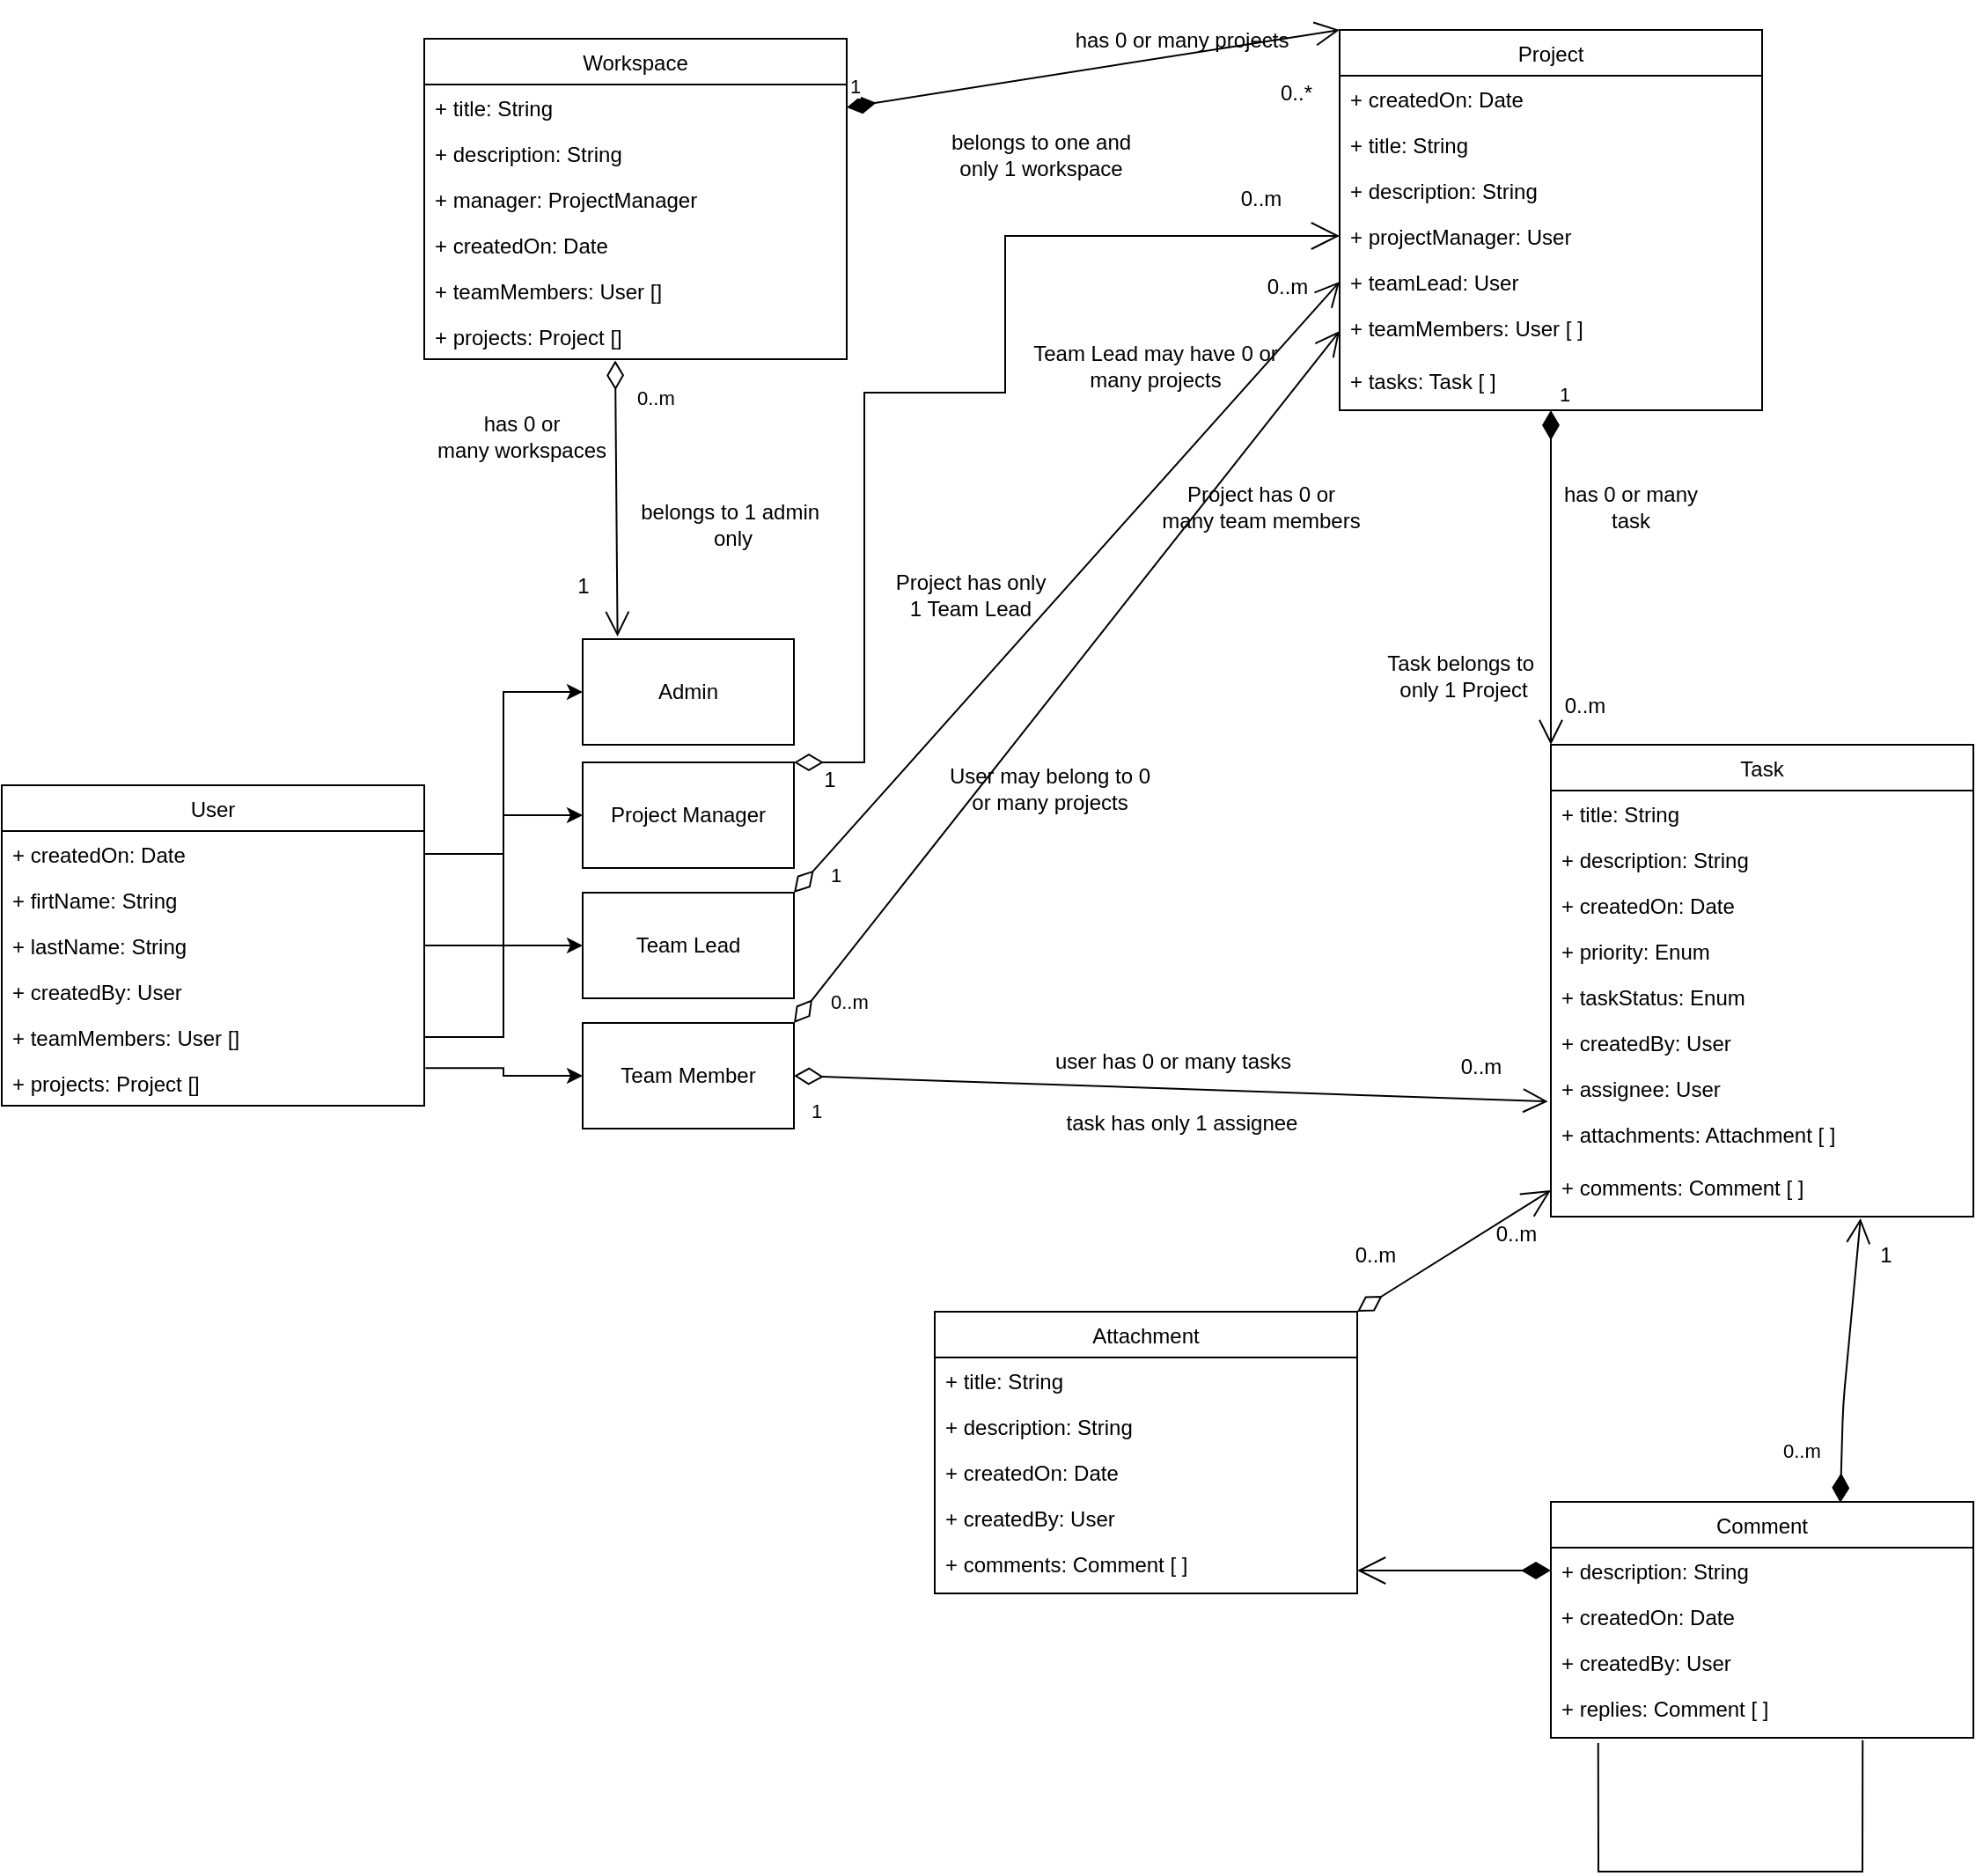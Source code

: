 <mxfile version="13.9.9" type="device"><diagram name="Page-1" id="c4acf3e9-155e-7222-9cf6-157b1a14988f"><mxGraphModel dx="2055" dy="1787" grid="1" gridSize="10" guides="1" tooltips="1" connect="1" arrows="1" fold="1" page="1" pageScale="1" pageWidth="850" pageHeight="1100" background="#ffffff" math="0" shadow="0"><root><mxCell id="0"/><mxCell id="1" parent="0"/><mxCell id="K55S2axV9dBQl9HVLlGH-17" value="Workspace" style="swimlane;fontStyle=0;childLayout=stackLayout;horizontal=1;startSize=26;fillColor=none;horizontalStack=0;resizeParent=1;resizeParentMax=0;resizeLast=0;collapsible=1;marginBottom=0;" parent="1" vertex="1"><mxGeometry x="30" y="-41" width="240" height="182" as="geometry"/></mxCell><mxCell id="K55S2axV9dBQl9HVLlGH-19" value="+ title: String" style="text;strokeColor=none;fillColor=none;align=left;verticalAlign=top;spacingLeft=4;spacingRight=4;overflow=hidden;rotatable=0;points=[[0,0.5],[1,0.5]];portConstraint=eastwest;" parent="K55S2axV9dBQl9HVLlGH-17" vertex="1"><mxGeometry y="26" width="240" height="26" as="geometry"/></mxCell><mxCell id="K55S2axV9dBQl9HVLlGH-20" value="+ description: String" style="text;strokeColor=none;fillColor=none;align=left;verticalAlign=top;spacingLeft=4;spacingRight=4;overflow=hidden;rotatable=0;points=[[0,0.5],[1,0.5]];portConstraint=eastwest;" parent="K55S2axV9dBQl9HVLlGH-17" vertex="1"><mxGeometry y="52" width="240" height="26" as="geometry"/></mxCell><mxCell id="K55S2axV9dBQl9HVLlGH-34" value="+ manager: ProjectManager" style="text;strokeColor=none;fillColor=none;align=left;verticalAlign=top;spacingLeft=4;spacingRight=4;overflow=hidden;rotatable=0;points=[[0,0.5],[1,0.5]];portConstraint=eastwest;" parent="K55S2axV9dBQl9HVLlGH-17" vertex="1"><mxGeometry y="78" width="240" height="26" as="geometry"/></mxCell><mxCell id="K55S2axV9dBQl9HVLlGH-18" value="+ createdOn: Date" style="text;strokeColor=none;fillColor=none;align=left;verticalAlign=top;spacingLeft=4;spacingRight=4;overflow=hidden;rotatable=0;points=[[0,0.5],[1,0.5]];portConstraint=eastwest;" parent="K55S2axV9dBQl9HVLlGH-17" vertex="1"><mxGeometry y="104" width="240" height="26" as="geometry"/></mxCell><mxCell id="K55S2axV9dBQl9HVLlGH-21" value="+ teamMembers: User []" style="text;strokeColor=none;fillColor=none;align=left;verticalAlign=top;spacingLeft=4;spacingRight=4;overflow=hidden;rotatable=0;points=[[0,0.5],[1,0.5]];portConstraint=eastwest;" parent="K55S2axV9dBQl9HVLlGH-17" vertex="1"><mxGeometry y="130" width="240" height="26" as="geometry"/></mxCell><mxCell id="K55S2axV9dBQl9HVLlGH-33" value="+ projects: Project []" style="text;strokeColor=none;fillColor=none;align=left;verticalAlign=top;spacingLeft=4;spacingRight=4;overflow=hidden;rotatable=0;points=[[0,0.5],[1,0.5]];portConstraint=eastwest;" parent="K55S2axV9dBQl9HVLlGH-17" vertex="1"><mxGeometry y="156" width="240" height="26" as="geometry"/></mxCell><mxCell id="K55S2axV9dBQl9HVLlGH-22" value="Project" style="swimlane;fontStyle=0;childLayout=stackLayout;horizontal=1;startSize=26;fillColor=none;horizontalStack=0;resizeParent=1;resizeParentMax=0;resizeLast=0;collapsible=1;marginBottom=0;" parent="1" vertex="1"><mxGeometry x="550" y="-46" width="240" height="216" as="geometry"/></mxCell><mxCell id="K55S2axV9dBQl9HVLlGH-23" value="+ createdOn: Date" style="text;strokeColor=none;fillColor=none;align=left;verticalAlign=top;spacingLeft=4;spacingRight=4;overflow=hidden;rotatable=0;points=[[0,0.5],[1,0.5]];portConstraint=eastwest;" parent="K55S2axV9dBQl9HVLlGH-22" vertex="1"><mxGeometry y="26" width="240" height="26" as="geometry"/></mxCell><mxCell id="K55S2axV9dBQl9HVLlGH-30" value="+ title: String" style="text;strokeColor=none;fillColor=none;align=left;verticalAlign=top;spacingLeft=4;spacingRight=4;overflow=hidden;rotatable=0;points=[[0,0.5],[1,0.5]];portConstraint=eastwest;" parent="K55S2axV9dBQl9HVLlGH-22" vertex="1"><mxGeometry y="52" width="240" height="26" as="geometry"/></mxCell><mxCell id="K55S2axV9dBQl9HVLlGH-36" value="+ description: String" style="text;strokeColor=none;fillColor=none;align=left;verticalAlign=top;spacingLeft=4;spacingRight=4;overflow=hidden;rotatable=0;points=[[0,0.5],[1,0.5]];portConstraint=eastwest;" parent="K55S2axV9dBQl9HVLlGH-22" vertex="1"><mxGeometry y="78" width="240" height="26" as="geometry"/></mxCell><mxCell id="K55S2axV9dBQl9HVLlGH-24" value="+ projectManager: User" style="text;strokeColor=none;fillColor=none;align=left;verticalAlign=top;spacingLeft=4;spacingRight=4;overflow=hidden;rotatable=0;points=[[0,0.5],[1,0.5]];portConstraint=eastwest;" parent="K55S2axV9dBQl9HVLlGH-22" vertex="1"><mxGeometry y="104" width="240" height="26" as="geometry"/></mxCell><mxCell id="K55S2axV9dBQl9HVLlGH-26" value="+ teamLead: User" style="text;strokeColor=none;fillColor=none;align=left;verticalAlign=top;spacingLeft=4;spacingRight=4;overflow=hidden;rotatable=0;points=[[0,0.5],[1,0.5]];portConstraint=eastwest;" parent="K55S2axV9dBQl9HVLlGH-22" vertex="1"><mxGeometry y="130" width="240" height="26" as="geometry"/></mxCell><mxCell id="K55S2axV9dBQl9HVLlGH-28" value="+ teamMembers: User [ ]" style="text;strokeColor=none;fillColor=none;align=left;verticalAlign=top;spacingLeft=4;spacingRight=4;overflow=hidden;rotatable=0;points=[[0,0.5],[1,0.5]];portConstraint=eastwest;" parent="K55S2axV9dBQl9HVLlGH-22" vertex="1"><mxGeometry y="156" width="240" height="30" as="geometry"/></mxCell><mxCell id="K55S2axV9dBQl9HVLlGH-29" value="+ tasks: Task [ ]" style="text;strokeColor=none;fillColor=none;align=left;verticalAlign=top;spacingLeft=4;spacingRight=4;overflow=hidden;rotatable=0;points=[[0,0.5],[1,0.5]];portConstraint=eastwest;" parent="K55S2axV9dBQl9HVLlGH-22" vertex="1"><mxGeometry y="186" width="240" height="30" as="geometry"/></mxCell><mxCell id="K55S2axV9dBQl9HVLlGH-41" value="1" style="endArrow=open;html=1;endSize=12;startArrow=diamondThin;startSize=14;startFill=1;align=left;verticalAlign=bottom;exitX=1;exitY=0.5;exitDx=0;exitDy=0;entryX=0;entryY=0;entryDx=0;entryDy=0;" parent="1" source="K55S2axV9dBQl9HVLlGH-19" target="K55S2axV9dBQl9HVLlGH-22" edge="1"><mxGeometry x="-1" y="3" relative="1" as="geometry"><mxPoint x="270" y="159" as="sourcePoint"/><mxPoint x="540" y="25" as="targetPoint"/></mxGeometry></mxCell><mxCell id="K55S2axV9dBQl9HVLlGH-43" value="0..*" style="text;html=1;align=center;verticalAlign=middle;resizable=0;points=[];autosize=1;" parent="1" vertex="1"><mxGeometry x="510" y="-20" width="30" height="20" as="geometry"/></mxCell><mxCell id="K55S2axV9dBQl9HVLlGH-44" value="has 0 or many projects" style="text;html=1;align=center;verticalAlign=middle;resizable=0;points=[];autosize=1;" parent="1" vertex="1"><mxGeometry x="390" y="-50" width="140" height="20" as="geometry"/></mxCell><mxCell id="K55S2axV9dBQl9HVLlGH-45" value="User" style="swimlane;fontStyle=0;childLayout=stackLayout;horizontal=1;startSize=26;fillColor=none;horizontalStack=0;resizeParent=1;resizeParentMax=0;resizeLast=0;collapsible=1;marginBottom=0;" parent="1" vertex="1"><mxGeometry x="-210" y="383" width="240" height="182" as="geometry"/></mxCell><mxCell id="K55S2axV9dBQl9HVLlGH-46" value="+ createdOn: Date" style="text;strokeColor=none;fillColor=none;align=left;verticalAlign=top;spacingLeft=4;spacingRight=4;overflow=hidden;rotatable=0;points=[[0,0.5],[1,0.5]];portConstraint=eastwest;" parent="K55S2axV9dBQl9HVLlGH-45" vertex="1"><mxGeometry y="26" width="240" height="26" as="geometry"/></mxCell><mxCell id="K55S2axV9dBQl9HVLlGH-47" value="+ firtName: String" style="text;strokeColor=none;fillColor=none;align=left;verticalAlign=top;spacingLeft=4;spacingRight=4;overflow=hidden;rotatable=0;points=[[0,0.5],[1,0.5]];portConstraint=eastwest;" parent="K55S2axV9dBQl9HVLlGH-45" vertex="1"><mxGeometry y="52" width="240" height="26" as="geometry"/></mxCell><mxCell id="K55S2axV9dBQl9HVLlGH-48" value="+ lastName: String" style="text;strokeColor=none;fillColor=none;align=left;verticalAlign=top;spacingLeft=4;spacingRight=4;overflow=hidden;rotatable=0;points=[[0,0.5],[1,0.5]];portConstraint=eastwest;" parent="K55S2axV9dBQl9HVLlGH-45" vertex="1"><mxGeometry y="78" width="240" height="26" as="geometry"/></mxCell><mxCell id="K55S2axV9dBQl9HVLlGH-49" value="+ createdBy: User" style="text;strokeColor=none;fillColor=none;align=left;verticalAlign=top;spacingLeft=4;spacingRight=4;overflow=hidden;rotatable=0;points=[[0,0.5],[1,0.5]];portConstraint=eastwest;" parent="K55S2axV9dBQl9HVLlGH-45" vertex="1"><mxGeometry y="104" width="240" height="26" as="geometry"/></mxCell><mxCell id="K55S2axV9dBQl9HVLlGH-50" value="+ teamMembers: User []" style="text;strokeColor=none;fillColor=none;align=left;verticalAlign=top;spacingLeft=4;spacingRight=4;overflow=hidden;rotatable=0;points=[[0,0.5],[1,0.5]];portConstraint=eastwest;" parent="K55S2axV9dBQl9HVLlGH-45" vertex="1"><mxGeometry y="130" width="240" height="26" as="geometry"/></mxCell><mxCell id="K55S2axV9dBQl9HVLlGH-51" value="+ projects: Project []" style="text;strokeColor=none;fillColor=none;align=left;verticalAlign=top;spacingLeft=4;spacingRight=4;overflow=hidden;rotatable=0;points=[[0,0.5],[1,0.5]];portConstraint=eastwest;" parent="K55S2axV9dBQl9HVLlGH-45" vertex="1"><mxGeometry y="156" width="240" height="26" as="geometry"/></mxCell><mxCell id="K55S2axV9dBQl9HVLlGH-52" value="belongs to one and &lt;br&gt;only 1 workspace" style="text;html=1;align=center;verticalAlign=middle;resizable=0;points=[];autosize=1;" parent="1" vertex="1"><mxGeometry x="320" y="10" width="120" height="30" as="geometry"/></mxCell><mxCell id="K55S2axV9dBQl9HVLlGH-53" value="0..m" style="endArrow=open;html=1;endSize=12;startArrow=diamondThin;startSize=14;startFill=0;align=left;verticalAlign=bottom;entryX=0.165;entryY=-0.025;entryDx=0;entryDy=0;entryPerimeter=0;exitX=0.452;exitY=1.027;exitDx=0;exitDy=0;exitPerimeter=0;" parent="1" source="K55S2axV9dBQl9HVLlGH-33" edge="1" target="cklMBF23DZ4W8TDYlXoo-2"><mxGeometry x="-0.616" y="10" relative="1" as="geometry"><mxPoint x="140" y="145" as="sourcePoint"/><mxPoint x="110" y="280" as="targetPoint"/><mxPoint as="offset"/></mxGeometry></mxCell><mxCell id="K55S2axV9dBQl9HVLlGH-54" style="edgeStyle=none;rounded=0;orthogonalLoop=1;jettySize=auto;html=1;exitX=0.75;exitY=0;exitDx=0;exitDy=0;startSize=26;" parent="1" source="K55S2axV9dBQl9HVLlGH-45" target="K55S2axV9dBQl9HVLlGH-45" edge="1"><mxGeometry relative="1" as="geometry"/></mxCell><mxCell id="K55S2axV9dBQl9HVLlGH-55" value="has 0 or &lt;br&gt;many workspaces" style="text;html=1;align=center;verticalAlign=middle;resizable=0;points=[];autosize=1;" parent="1" vertex="1"><mxGeometry x="30" y="170" width="110" height="30" as="geometry"/></mxCell><mxCell id="K55S2axV9dBQl9HVLlGH-57" value="belongs to 1 admin&amp;nbsp;&lt;br&gt;only" style="text;html=1;align=center;verticalAlign=middle;resizable=0;points=[];autosize=1;" parent="1" vertex="1"><mxGeometry x="145" y="220" width="120" height="30" as="geometry"/></mxCell><mxCell id="K55S2axV9dBQl9HVLlGH-71" value="0..m" style="endArrow=open;html=1;endSize=12;startArrow=diamondThin;startSize=14;startFill=0;align=left;verticalAlign=bottom;entryX=0;entryY=0.5;entryDx=0;entryDy=0;exitX=1;exitY=0;exitDx=0;exitDy=0;" parent="1" source="937f4_zgCBCIxlXmO917-8" target="K55S2axV9dBQl9HVLlGH-28" edge="1"><mxGeometry x="-0.943" y="-13" relative="1" as="geometry"><mxPoint x="280" y="440" as="sourcePoint"/><mxPoint x="630" y="509" as="targetPoint"/><mxPoint as="offset"/></mxGeometry></mxCell><mxCell id="K55S2axV9dBQl9HVLlGH-72" value="Project has 0 or&lt;br&gt;many team members" style="text;html=1;align=center;verticalAlign=middle;resizable=0;points=[];autosize=1;" parent="1" vertex="1"><mxGeometry x="440" y="210" width="130" height="30" as="geometry"/></mxCell><mxCell id="K55S2axV9dBQl9HVLlGH-84" value="Task" style="swimlane;fontStyle=0;childLayout=stackLayout;horizontal=1;startSize=26;fillColor=none;horizontalStack=0;resizeParent=1;resizeParentMax=0;resizeLast=0;collapsible=1;marginBottom=0;" parent="1" vertex="1"><mxGeometry x="670" y="360" width="240" height="268" as="geometry"/></mxCell><mxCell id="K55S2axV9dBQl9HVLlGH-86" value="+ title: String" style="text;strokeColor=none;fillColor=none;align=left;verticalAlign=top;spacingLeft=4;spacingRight=4;overflow=hidden;rotatable=0;points=[[0,0.5],[1,0.5]];portConstraint=eastwest;" parent="K55S2axV9dBQl9HVLlGH-84" vertex="1"><mxGeometry y="26" width="240" height="26" as="geometry"/></mxCell><mxCell id="K55S2axV9dBQl9HVLlGH-87" value="+ description: String" style="text;strokeColor=none;fillColor=none;align=left;verticalAlign=top;spacingLeft=4;spacingRight=4;overflow=hidden;rotatable=0;points=[[0,0.5],[1,0.5]];portConstraint=eastwest;" parent="K55S2axV9dBQl9HVLlGH-84" vertex="1"><mxGeometry y="52" width="240" height="26" as="geometry"/></mxCell><mxCell id="K55S2axV9dBQl9HVLlGH-85" value="+ createdOn: Date" style="text;strokeColor=none;fillColor=none;align=left;verticalAlign=top;spacingLeft=4;spacingRight=4;overflow=hidden;rotatable=0;points=[[0,0.5],[1,0.5]];portConstraint=eastwest;" parent="K55S2axV9dBQl9HVLlGH-84" vertex="1"><mxGeometry y="78" width="240" height="26" as="geometry"/></mxCell><mxCell id="K55S2axV9dBQl9HVLlGH-92" value="+ priority: Enum" style="text;strokeColor=none;fillColor=none;align=left;verticalAlign=top;spacingLeft=4;spacingRight=4;overflow=hidden;rotatable=0;points=[[0,0.5],[1,0.5]];portConstraint=eastwest;" parent="K55S2axV9dBQl9HVLlGH-84" vertex="1"><mxGeometry y="104" width="240" height="26" as="geometry"/></mxCell><mxCell id="K55S2axV9dBQl9HVLlGH-93" value="+ taskStatus: Enum" style="text;strokeColor=none;fillColor=none;align=left;verticalAlign=top;spacingLeft=4;spacingRight=4;overflow=hidden;rotatable=0;points=[[0,0.5],[1,0.5]];portConstraint=eastwest;" parent="K55S2axV9dBQl9HVLlGH-84" vertex="1"><mxGeometry y="130" width="240" height="26" as="geometry"/></mxCell><mxCell id="K55S2axV9dBQl9HVLlGH-88" value="+ createdBy: User" style="text;strokeColor=none;fillColor=none;align=left;verticalAlign=top;spacingLeft=4;spacingRight=4;overflow=hidden;rotatable=0;points=[[0,0.5],[1,0.5]];portConstraint=eastwest;" parent="K55S2axV9dBQl9HVLlGH-84" vertex="1"><mxGeometry y="156" width="240" height="26" as="geometry"/></mxCell><mxCell id="K55S2axV9dBQl9HVLlGH-89" value="+ assignee: User" style="text;strokeColor=none;fillColor=none;align=left;verticalAlign=top;spacingLeft=4;spacingRight=4;overflow=hidden;rotatable=0;points=[[0,0.5],[1,0.5]];portConstraint=eastwest;" parent="K55S2axV9dBQl9HVLlGH-84" vertex="1"><mxGeometry y="182" width="240" height="26" as="geometry"/></mxCell><mxCell id="K55S2axV9dBQl9HVLlGH-91" value="+ attachments: Attachment [ ]" style="text;strokeColor=none;fillColor=none;align=left;verticalAlign=top;spacingLeft=4;spacingRight=4;overflow=hidden;rotatable=0;points=[[0,0.5],[1,0.5]];portConstraint=eastwest;" parent="K55S2axV9dBQl9HVLlGH-84" vertex="1"><mxGeometry y="208" width="240" height="30" as="geometry"/></mxCell><mxCell id="K55S2axV9dBQl9HVLlGH-102" value="+ comments: Comment [ ]" style="text;strokeColor=none;fillColor=none;align=left;verticalAlign=top;spacingLeft=4;spacingRight=4;overflow=hidden;rotatable=0;points=[[0,0.5],[1,0.5]];portConstraint=eastwest;" parent="K55S2axV9dBQl9HVLlGH-84" vertex="1"><mxGeometry y="238" width="240" height="30" as="geometry"/></mxCell><mxCell id="K55S2axV9dBQl9HVLlGH-94" value="1" style="endArrow=open;html=1;endSize=12;startArrow=diamondThin;startSize=14;startFill=0;align=left;verticalAlign=bottom;entryX=-0.007;entryY=0.792;entryDx=0;entryDy=0;entryPerimeter=0;exitX=1;exitY=0.5;exitDx=0;exitDy=0;" parent="1" source="937f4_zgCBCIxlXmO917-8" target="K55S2axV9dBQl9HVLlGH-89" edge="1"><mxGeometry x="-0.959" y="-29" relative="1" as="geometry"><mxPoint x="290" y="511" as="sourcePoint"/><mxPoint x="632.88" y="320.0" as="targetPoint"/><mxPoint as="offset"/><Array as="points"/></mxGeometry></mxCell><mxCell id="K55S2axV9dBQl9HVLlGH-95" value="task has only 1 assignee" style="text;html=1;align=center;verticalAlign=middle;resizable=0;points=[];autosize=1;" parent="1" vertex="1"><mxGeometry x="385" y="565" width="150" height="20" as="geometry"/></mxCell><mxCell id="K55S2axV9dBQl9HVLlGH-96" value="0..m" style="text;html=1;align=center;verticalAlign=middle;resizable=0;points=[];autosize=1;" parent="1" vertex="1"><mxGeometry x="610" y="533" width="40" height="20" as="geometry"/></mxCell><mxCell id="K55S2axV9dBQl9HVLlGH-97" value="user has 0 or many tasks" style="text;html=1;align=center;verticalAlign=middle;resizable=0;points=[];autosize=1;" parent="1" vertex="1"><mxGeometry x="380" y="530" width="150" height="20" as="geometry"/></mxCell><mxCell id="K55S2axV9dBQl9HVLlGH-98" value="1" style="endArrow=open;html=1;endSize=12;startArrow=diamondThin;startSize=14;startFill=1;align=left;verticalAlign=bottom;entryX=0;entryY=0;entryDx=0;entryDy=0;" parent="1" source="K55S2axV9dBQl9HVLlGH-29" target="K55S2axV9dBQl9HVLlGH-84" edge="1"><mxGeometry x="-1" y="3" relative="1" as="geometry"><mxPoint x="810" y="294" as="sourcePoint"/><mxPoint x="1080" y="294" as="targetPoint"/></mxGeometry></mxCell><mxCell id="K55S2axV9dBQl9HVLlGH-99" value="has 0 or many&lt;br&gt;task" style="text;html=1;align=center;verticalAlign=middle;resizable=0;points=[];autosize=1;" parent="1" vertex="1"><mxGeometry x="670" y="210" width="90" height="30" as="geometry"/></mxCell><mxCell id="K55S2axV9dBQl9HVLlGH-100" value="0..m" style="text;html=1;align=center;verticalAlign=middle;resizable=0;points=[];autosize=1;" parent="1" vertex="1"><mxGeometry x="669" y="328" width="40" height="20" as="geometry"/></mxCell><mxCell id="K55S2axV9dBQl9HVLlGH-101" value="Task belongs to&amp;nbsp;&lt;br&gt;only 1 Project" style="text;html=1;align=center;verticalAlign=middle;resizable=0;points=[];autosize=1;" parent="1" vertex="1"><mxGeometry x="570" y="306" width="100" height="30" as="geometry"/></mxCell><mxCell id="K55S2axV9dBQl9HVLlGH-103" value="User may belong to 0&lt;br&gt;or many projects" style="text;html=1;align=center;verticalAlign=middle;resizable=0;points=[];autosize=1;" parent="1" vertex="1"><mxGeometry x="320" y="370" width="130" height="30" as="geometry"/></mxCell><mxCell id="K55S2axV9dBQl9HVLlGH-104" value="Attachment" style="swimlane;fontStyle=0;childLayout=stackLayout;horizontal=1;startSize=26;fillColor=none;horizontalStack=0;resizeParent=1;resizeParentMax=0;resizeLast=0;collapsible=1;marginBottom=0;" parent="1" vertex="1"><mxGeometry x="320" y="682" width="240" height="160" as="geometry"/></mxCell><mxCell id="K55S2axV9dBQl9HVLlGH-105" value="+ title: String" style="text;strokeColor=none;fillColor=none;align=left;verticalAlign=top;spacingLeft=4;spacingRight=4;overflow=hidden;rotatable=0;points=[[0,0.5],[1,0.5]];portConstraint=eastwest;" parent="K55S2axV9dBQl9HVLlGH-104" vertex="1"><mxGeometry y="26" width="240" height="26" as="geometry"/></mxCell><mxCell id="K55S2axV9dBQl9HVLlGH-106" value="+ description: String" style="text;strokeColor=none;fillColor=none;align=left;verticalAlign=top;spacingLeft=4;spacingRight=4;overflow=hidden;rotatable=0;points=[[0,0.5],[1,0.5]];portConstraint=eastwest;" parent="K55S2axV9dBQl9HVLlGH-104" vertex="1"><mxGeometry y="52" width="240" height="26" as="geometry"/></mxCell><mxCell id="K55S2axV9dBQl9HVLlGH-107" value="+ createdOn: Date" style="text;strokeColor=none;fillColor=none;align=left;verticalAlign=top;spacingLeft=4;spacingRight=4;overflow=hidden;rotatable=0;points=[[0,0.5],[1,0.5]];portConstraint=eastwest;" parent="K55S2axV9dBQl9HVLlGH-104" vertex="1"><mxGeometry y="78" width="240" height="26" as="geometry"/></mxCell><mxCell id="K55S2axV9dBQl9HVLlGH-108" value="+ createdBy: User" style="text;strokeColor=none;fillColor=none;align=left;verticalAlign=top;spacingLeft=4;spacingRight=4;overflow=hidden;rotatable=0;points=[[0,0.5],[1,0.5]];portConstraint=eastwest;" parent="K55S2axV9dBQl9HVLlGH-104" vertex="1"><mxGeometry y="104" width="240" height="26" as="geometry"/></mxCell><mxCell id="K55S2axV9dBQl9HVLlGH-113" value="+ comments: Comment [ ]" style="text;strokeColor=none;fillColor=none;align=left;verticalAlign=top;spacingLeft=4;spacingRight=4;overflow=hidden;rotatable=0;points=[[0,0.5],[1,0.5]];portConstraint=eastwest;" parent="K55S2axV9dBQl9HVLlGH-104" vertex="1"><mxGeometry y="130" width="240" height="30" as="geometry"/></mxCell><mxCell id="K55S2axV9dBQl9HVLlGH-114" value="Comment" style="swimlane;fontStyle=0;childLayout=stackLayout;horizontal=1;startSize=26;fillColor=none;horizontalStack=0;resizeParent=1;resizeParentMax=0;resizeLast=0;collapsible=1;marginBottom=0;" parent="1" vertex="1"><mxGeometry x="670" y="790" width="240" height="134" as="geometry"/></mxCell><mxCell id="K55S2axV9dBQl9HVLlGH-116" value="+ description: String" style="text;strokeColor=none;fillColor=none;align=left;verticalAlign=top;spacingLeft=4;spacingRight=4;overflow=hidden;rotatable=0;points=[[0,0.5],[1,0.5]];portConstraint=eastwest;" parent="K55S2axV9dBQl9HVLlGH-114" vertex="1"><mxGeometry y="26" width="240" height="26" as="geometry"/></mxCell><mxCell id="K55S2axV9dBQl9HVLlGH-117" value="+ createdOn: Date" style="text;strokeColor=none;fillColor=none;align=left;verticalAlign=top;spacingLeft=4;spacingRight=4;overflow=hidden;rotatable=0;points=[[0,0.5],[1,0.5]];portConstraint=eastwest;" parent="K55S2axV9dBQl9HVLlGH-114" vertex="1"><mxGeometry y="52" width="240" height="26" as="geometry"/></mxCell><mxCell id="K55S2axV9dBQl9HVLlGH-118" value="+ createdBy: User" style="text;strokeColor=none;fillColor=none;align=left;verticalAlign=top;spacingLeft=4;spacingRight=4;overflow=hidden;rotatable=0;points=[[0,0.5],[1,0.5]];portConstraint=eastwest;" parent="K55S2axV9dBQl9HVLlGH-114" vertex="1"><mxGeometry y="78" width="240" height="26" as="geometry"/></mxCell><mxCell id="K55S2axV9dBQl9HVLlGH-122" value="+ replies: Comment [ ]" style="text;strokeColor=none;fillColor=none;align=left;verticalAlign=top;spacingLeft=4;spacingRight=4;overflow=hidden;rotatable=0;points=[[0,0.5],[1,0.5]];portConstraint=eastwest;" parent="K55S2axV9dBQl9HVLlGH-114" vertex="1"><mxGeometry y="104" width="240" height="30" as="geometry"/></mxCell><mxCell id="K55S2axV9dBQl9HVLlGH-129" style="edgeStyle=none;rounded=0;orthogonalLoop=1;jettySize=auto;html=1;exitX=0.112;exitY=1.1;exitDx=0;exitDy=0;entryX=0.738;entryY=1.047;entryDx=0;entryDy=0;entryPerimeter=0;startArrow=none;startFill=0;endArrow=none;endFill=0;exitPerimeter=0;" parent="K55S2axV9dBQl9HVLlGH-114" source="K55S2axV9dBQl9HVLlGH-122" target="K55S2axV9dBQl9HVLlGH-122" edge="1"><mxGeometry relative="1" as="geometry"><Array as="points"><mxPoint x="27" y="210"/><mxPoint x="177" y="210"/></Array></mxGeometry></mxCell><mxCell id="K55S2axV9dBQl9HVLlGH-124" value="0..m" style="endArrow=open;html=1;endSize=12;startArrow=diamondThin;startSize=14;startFill=1;align=left;verticalAlign=bottom;entryX=0.733;entryY=1.033;entryDx=0;entryDy=0;exitX=0.685;exitY=0.004;exitDx=0;exitDy=0;entryPerimeter=0;exitPerimeter=0;" parent="1" source="K55S2axV9dBQl9HVLlGH-114" target="K55S2axV9dBQl9HVLlGH-102" edge="1"><mxGeometry x="-0.757" y="35" relative="1" as="geometry"><mxPoint x="970" y="600" as="sourcePoint"/><mxPoint x="970" y="702" as="targetPoint"/><Array as="points"><mxPoint x="836" y="735"/></Array><mxPoint as="offset"/></mxGeometry></mxCell><mxCell id="K55S2axV9dBQl9HVLlGH-127" value="1" style="text;html=1;align=center;verticalAlign=middle;resizable=0;points=[];autosize=1;" parent="1" vertex="1"><mxGeometry x="850" y="640" width="20" height="20" as="geometry"/></mxCell><mxCell id="K55S2axV9dBQl9HVLlGH-130" style="edgeStyle=none;rounded=0;orthogonalLoop=1;jettySize=auto;html=1;exitX=0;exitY=0.5;exitDx=0;exitDy=0;startArrow=open;startFill=0;endArrow=diamondThin;endFill=0;entryX=1;entryY=0;entryDx=0;entryDy=0;strokeWidth=1;targetPerimeterSpacing=6;sourcePerimeterSpacing=6;endSize=14;startSize=14;" parent="1" source="K55S2axV9dBQl9HVLlGH-102" target="K55S2axV9dBQl9HVLlGH-104" edge="1"><mxGeometry relative="1" as="geometry"><mxPoint x="570" y="680" as="targetPoint"/></mxGeometry></mxCell><mxCell id="K55S2axV9dBQl9HVLlGH-131" style="edgeStyle=none;rounded=0;orthogonalLoop=1;jettySize=auto;html=1;entryX=0;entryY=0.5;entryDx=0;entryDy=0;startArrow=open;startFill=0;startSize=14;sourcePerimeterSpacing=6;endArrow=diamondThin;endFill=1;endSize=14;targetPerimeterSpacing=6;strokeWidth=1;exitX=1;exitY=0.654;exitDx=0;exitDy=0;exitPerimeter=0;" parent="1" target="K55S2axV9dBQl9HVLlGH-116" edge="1"><mxGeometry relative="1" as="geometry"><mxPoint x="560" y="829.004" as="sourcePoint"/></mxGeometry></mxCell><mxCell id="K55S2axV9dBQl9HVLlGH-132" value="0..m" style="text;html=1;align=center;verticalAlign=middle;resizable=0;points=[];autosize=1;" parent="1" vertex="1"><mxGeometry x="630" y="628" width="40" height="20" as="geometry"/></mxCell><mxCell id="K55S2axV9dBQl9HVLlGH-133" value="0..m" style="text;html=1;align=center;verticalAlign=middle;resizable=0;points=[];autosize=1;" parent="1" vertex="1"><mxGeometry x="550" y="640" width="40" height="20" as="geometry"/></mxCell><mxCell id="937f4_zgCBCIxlXmO917-8" value="Team Member" style="rounded=0;whiteSpace=wrap;html=1;" parent="1" vertex="1"><mxGeometry x="120" y="518" width="120" height="60" as="geometry"/></mxCell><mxCell id="937f4_zgCBCIxlXmO917-9" value="Team Lead" style="rounded=0;whiteSpace=wrap;html=1;" parent="1" vertex="1"><mxGeometry x="120" y="444" width="120" height="60" as="geometry"/></mxCell><mxCell id="937f4_zgCBCIxlXmO917-10" value="Project Manager" style="rounded=0;whiteSpace=wrap;html=1;" parent="1" vertex="1"><mxGeometry x="120" y="370" width="120" height="60" as="geometry"/></mxCell><mxCell id="SdKX9xctofL5-6rclWsS-2" value="1" style="endArrow=open;html=1;endSize=12;startArrow=diamondThin;startSize=14;startFill=0;align=left;verticalAlign=bottom;entryX=0;entryY=0.5;entryDx=0;entryDy=0;exitX=1;exitY=0;exitDx=0;exitDy=0;" parent="1" source="937f4_zgCBCIxlXmO917-9" target="K55S2axV9dBQl9HVLlGH-26" edge="1"><mxGeometry x="-0.943" y="-13" relative="1" as="geometry"><mxPoint x="150" y="455.81" as="sourcePoint"/><mxPoint x="552.88" y="110.0" as="targetPoint"/><mxPoint as="offset"/></mxGeometry></mxCell><mxCell id="SdKX9xctofL5-6rclWsS-3" value="Project has only&lt;br&gt;1 Team Lead" style="text;html=1;align=center;verticalAlign=middle;resizable=0;points=[];autosize=1;" parent="1" vertex="1"><mxGeometry x="290" y="260" width="100" height="30" as="geometry"/></mxCell><mxCell id="SdKX9xctofL5-6rclWsS-4" value="Team Lead may have 0 or&lt;br&gt;many projects" style="text;html=1;align=center;verticalAlign=middle;resizable=0;points=[];autosize=1;" parent="1" vertex="1"><mxGeometry x="370" y="130" width="150" height="30" as="geometry"/></mxCell><mxCell id="SdKX9xctofL5-6rclWsS-6" value="0..m" style="text;html=1;align=center;verticalAlign=middle;resizable=0;points=[];autosize=1;" parent="1" vertex="1"><mxGeometry x="500" y="90" width="40" height="20" as="geometry"/></mxCell><mxCell id="SdKX9xctofL5-6rclWsS-7" style="edgeStyle=orthogonalEdgeStyle;rounded=0;orthogonalLoop=1;jettySize=auto;html=1;exitX=0;exitY=0.5;exitDx=0;exitDy=0;entryX=1;entryY=0;entryDx=0;entryDy=0;endArrow=diamondThin;endFill=0;endSize=14;startSize=14;startArrow=open;startFill=0;" parent="1" source="K55S2axV9dBQl9HVLlGH-24" target="937f4_zgCBCIxlXmO917-10" edge="1"><mxGeometry relative="1" as="geometry"><Array as="points"><mxPoint x="360" y="71"/><mxPoint x="360" y="160"/><mxPoint x="280" y="160"/><mxPoint x="280" y="370"/></Array></mxGeometry></mxCell><mxCell id="SdKX9xctofL5-6rclWsS-9" value="1" style="text;html=1;align=center;verticalAlign=middle;resizable=0;points=[];autosize=1;" parent="1" vertex="1"><mxGeometry x="250" y="370" width="20" height="20" as="geometry"/></mxCell><mxCell id="cklMBF23DZ4W8TDYlXoo-1" value="0..m" style="text;html=1;align=center;verticalAlign=middle;resizable=0;points=[];autosize=1;" vertex="1" parent="1"><mxGeometry x="485" y="40" width="40" height="20" as="geometry"/></mxCell><mxCell id="cklMBF23DZ4W8TDYlXoo-2" value="Admin" style="rounded=0;whiteSpace=wrap;html=1;" vertex="1" parent="1"><mxGeometry x="120" y="300" width="120" height="60" as="geometry"/></mxCell><mxCell id="cklMBF23DZ4W8TDYlXoo-3" value="1" style="text;html=1;align=center;verticalAlign=middle;resizable=0;points=[];autosize=1;" vertex="1" parent="1"><mxGeometry x="110" y="260" width="20" height="20" as="geometry"/></mxCell><mxCell id="cklMBF23DZ4W8TDYlXoo-4" style="edgeStyle=orthogonalEdgeStyle;rounded=0;orthogonalLoop=1;jettySize=auto;html=1;exitX=1;exitY=0.5;exitDx=0;exitDy=0;entryX=0;entryY=0.5;entryDx=0;entryDy=0;" edge="1" parent="1" source="K55S2axV9dBQl9HVLlGH-46" target="cklMBF23DZ4W8TDYlXoo-2"><mxGeometry relative="1" as="geometry"/></mxCell><mxCell id="cklMBF23DZ4W8TDYlXoo-6" style="edgeStyle=orthogonalEdgeStyle;rounded=0;orthogonalLoop=1;jettySize=auto;html=1;exitX=1;exitY=0.5;exitDx=0;exitDy=0;entryX=0;entryY=0.5;entryDx=0;entryDy=0;" edge="1" parent="1" source="K55S2axV9dBQl9HVLlGH-48" target="937f4_zgCBCIxlXmO917-10"><mxGeometry relative="1" as="geometry"/></mxCell><mxCell id="cklMBF23DZ4W8TDYlXoo-7" style="edgeStyle=orthogonalEdgeStyle;rounded=0;orthogonalLoop=1;jettySize=auto;html=1;exitX=1;exitY=0.5;exitDx=0;exitDy=0;entryX=0;entryY=0.5;entryDx=0;entryDy=0;" edge="1" parent="1" source="K55S2axV9dBQl9HVLlGH-50" target="937f4_zgCBCIxlXmO917-9"><mxGeometry relative="1" as="geometry"/></mxCell><mxCell id="cklMBF23DZ4W8TDYlXoo-9" style="edgeStyle=orthogonalEdgeStyle;rounded=0;orthogonalLoop=1;jettySize=auto;html=1;entryX=0;entryY=0.5;entryDx=0;entryDy=0;exitX=1.003;exitY=0.176;exitDx=0;exitDy=0;exitPerimeter=0;" edge="1" parent="1" source="K55S2axV9dBQl9HVLlGH-51" target="937f4_zgCBCIxlXmO917-8"><mxGeometry relative="1" as="geometry"><mxPoint x="75" y="530" as="sourcePoint"/></mxGeometry></mxCell></root></mxGraphModel></diagram></mxfile>